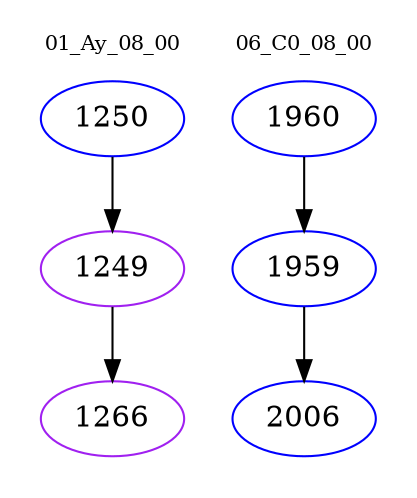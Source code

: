 digraph{
subgraph cluster_0 {
color = white
label = "01_Ay_08_00";
fontsize=10;
T0_1250 [label="1250", color="blue"]
T0_1250 -> T0_1249 [color="black"]
T0_1249 [label="1249", color="purple"]
T0_1249 -> T0_1266 [color="black"]
T0_1266 [label="1266", color="purple"]
}
subgraph cluster_1 {
color = white
label = "06_C0_08_00";
fontsize=10;
T1_1960 [label="1960", color="blue"]
T1_1960 -> T1_1959 [color="black"]
T1_1959 [label="1959", color="blue"]
T1_1959 -> T1_2006 [color="black"]
T1_2006 [label="2006", color="blue"]
}
}
